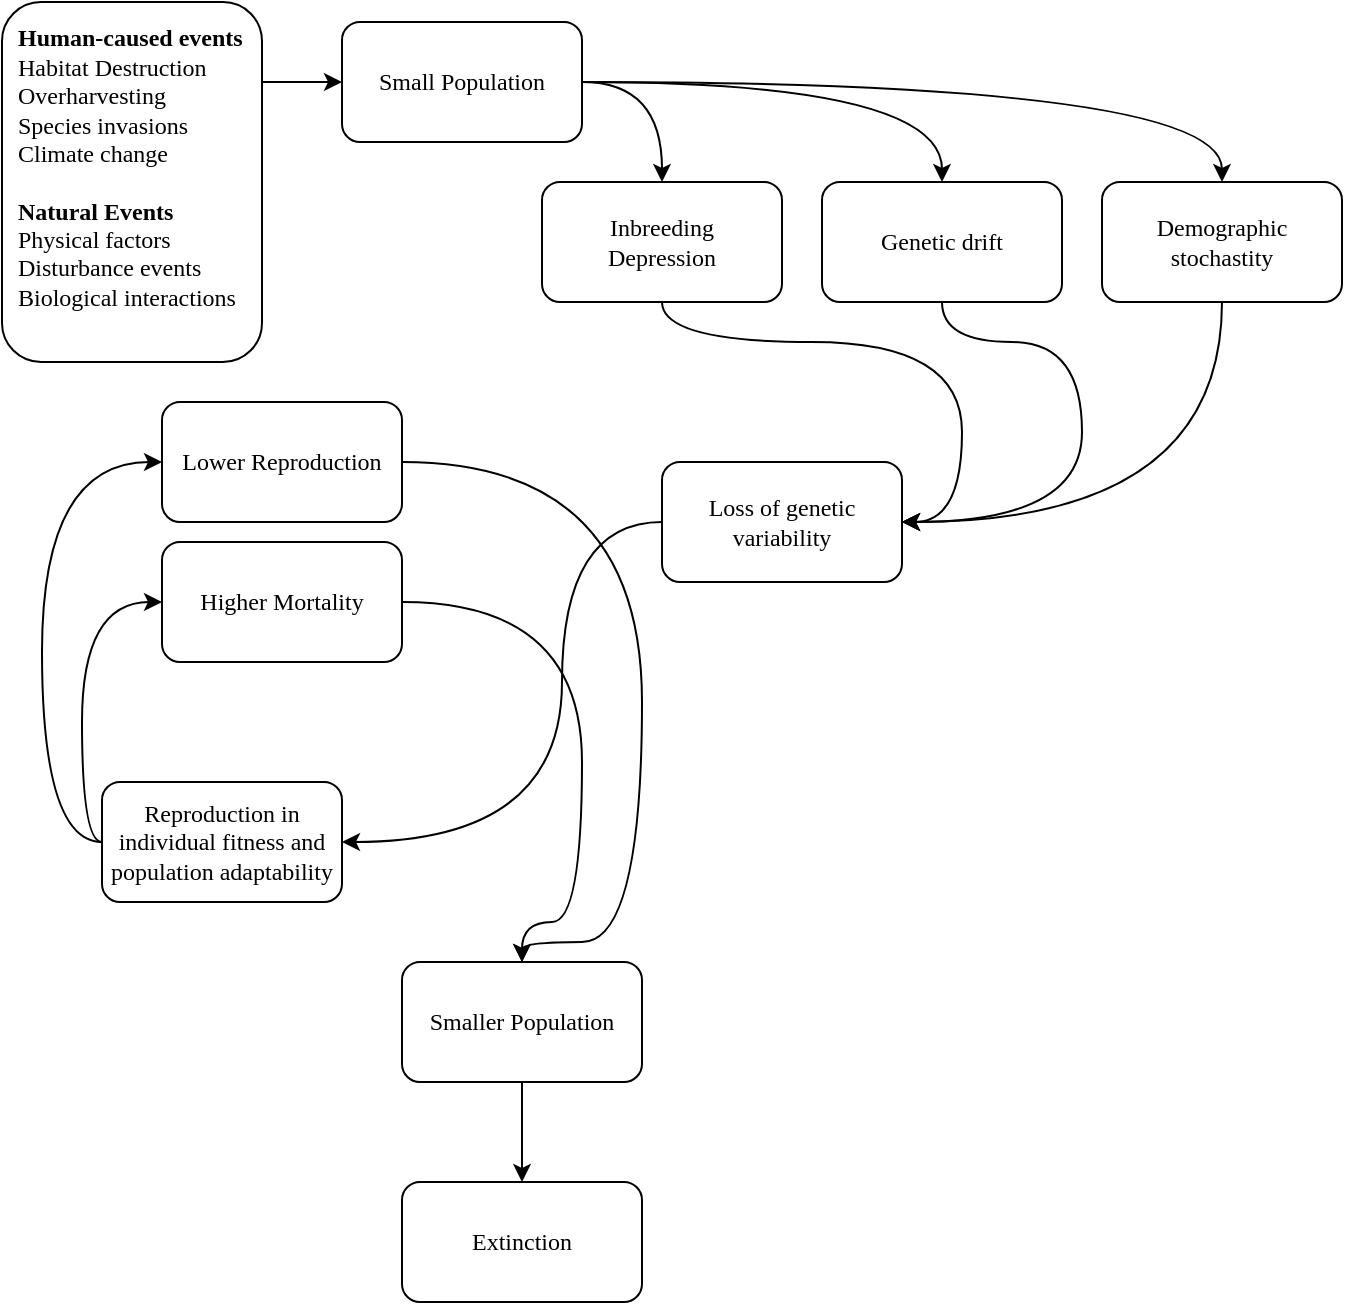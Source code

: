 <mxfile version="14.6.13" type="device" pages="2"><diagram id="xGJjkZa6ef_TJEDt31Hx" name="Page-1"><mxGraphModel dx="1406" dy="832" grid="1" gridSize="10" guides="1" tooltips="1" connect="1" arrows="1" fold="1" page="1" pageScale="1" pageWidth="850" pageHeight="1100" math="0" shadow="0"><root><mxCell id="0"/><mxCell id="1" parent="0"/><mxCell id="BFyefSF7dNl6Kl7uuOTH-6" style="edgeStyle=orthogonalEdgeStyle;curved=1;orthogonalLoop=1;jettySize=auto;html=1;entryX=0.5;entryY=0;entryDx=0;entryDy=0;strokeColor=#000000;" edge="1" parent="1" source="BFyefSF7dNl6Kl7uuOTH-1" target="BFyefSF7dNl6Kl7uuOTH-5"><mxGeometry relative="1" as="geometry"/></mxCell><mxCell id="BFyefSF7dNl6Kl7uuOTH-7" style="edgeStyle=orthogonalEdgeStyle;curved=1;orthogonalLoop=1;jettySize=auto;html=1;entryX=0.5;entryY=0;entryDx=0;entryDy=0;strokeColor=#000000;" edge="1" parent="1" source="BFyefSF7dNl6Kl7uuOTH-1" target="BFyefSF7dNl6Kl7uuOTH-2"><mxGeometry relative="1" as="geometry"><Array as="points"><mxPoint x="390" y="230"/></Array></mxGeometry></mxCell><mxCell id="BFyefSF7dNl6Kl7uuOTH-25" style="edgeStyle=orthogonalEdgeStyle;curved=1;orthogonalLoop=1;jettySize=auto;html=1;entryX=0.5;entryY=0;entryDx=0;entryDy=0;strokeColor=#000000;" edge="1" parent="1" source="BFyefSF7dNl6Kl7uuOTH-1" target="BFyefSF7dNl6Kl7uuOTH-24"><mxGeometry relative="1" as="geometry"/></mxCell><mxCell id="BFyefSF7dNl6Kl7uuOTH-1" value="&lt;font face=&quot;Computer Modern&quot;&gt;Small Population&lt;/font&gt;" style="rounded=1;whiteSpace=wrap;html=1;" vertex="1" parent="1"><mxGeometry x="230" y="200" width="120" height="60" as="geometry"/></mxCell><mxCell id="BFyefSF7dNl6Kl7uuOTH-15" style="edgeStyle=orthogonalEdgeStyle;curved=1;orthogonalLoop=1;jettySize=auto;html=1;strokeColor=#000000;exitX=0.5;exitY=1;exitDx=0;exitDy=0;" edge="1" parent="1" source="BFyefSF7dNl6Kl7uuOTH-2" target="BFyefSF7dNl6Kl7uuOTH-10"><mxGeometry relative="1" as="geometry"><Array as="points"><mxPoint x="390" y="360"/><mxPoint x="540" y="360"/><mxPoint x="540" y="450"/></Array></mxGeometry></mxCell><mxCell id="BFyefSF7dNl6Kl7uuOTH-2" value="&lt;font face=&quot;Computer Modern&quot;&gt;Inbreeding &lt;br&gt;Depression&lt;br&gt;&lt;/font&gt;" style="rounded=1;whiteSpace=wrap;html=1;" vertex="1" parent="1"><mxGeometry x="330" y="280" width="120" height="60" as="geometry"/></mxCell><mxCell id="BFyefSF7dNl6Kl7uuOTH-16" style="edgeStyle=orthogonalEdgeStyle;curved=1;orthogonalLoop=1;jettySize=auto;html=1;strokeColor=#000000;entryX=1;entryY=0.5;entryDx=0;entryDy=0;exitX=0.5;exitY=1;exitDx=0;exitDy=0;" edge="1" parent="1" source="BFyefSF7dNl6Kl7uuOTH-5" target="BFyefSF7dNl6Kl7uuOTH-10"><mxGeometry relative="1" as="geometry"><mxPoint x="390" y="420" as="targetPoint"/><Array as="points"><mxPoint x="530" y="360"/><mxPoint x="600" y="360"/><mxPoint x="600" y="450"/></Array></mxGeometry></mxCell><mxCell id="BFyefSF7dNl6Kl7uuOTH-5" value="&lt;font face=&quot;Computer Modern&quot;&gt;Genetic drift&lt;br&gt;&lt;/font&gt;" style="rounded=1;whiteSpace=wrap;html=1;" vertex="1" parent="1"><mxGeometry x="470" y="280" width="120" height="60" as="geometry"/></mxCell><mxCell id="BFyefSF7dNl6Kl7uuOTH-20" style="edgeStyle=orthogonalEdgeStyle;curved=1;orthogonalLoop=1;jettySize=auto;html=1;strokeColor=#000000;entryX=0.5;entryY=0;entryDx=0;entryDy=0;" edge="1" parent="1" source="BFyefSF7dNl6Kl7uuOTH-8" target="BFyefSF7dNl6Kl7uuOTH-12"><mxGeometry relative="1" as="geometry"><mxPoint x="330" y="668" as="targetPoint"/><Array as="points"><mxPoint x="380" y="420"/><mxPoint x="380" y="660"/><mxPoint x="320" y="660"/></Array></mxGeometry></mxCell><mxCell id="BFyefSF7dNl6Kl7uuOTH-8" value="&lt;font face=&quot;Computer Modern&quot;&gt;Lower Reproduction&lt;br&gt;&lt;/font&gt;" style="rounded=1;whiteSpace=wrap;html=1;" vertex="1" parent="1"><mxGeometry x="140" y="390" width="120" height="60" as="geometry"/></mxCell><mxCell id="BFyefSF7dNl6Kl7uuOTH-21" style="edgeStyle=orthogonalEdgeStyle;curved=1;orthogonalLoop=1;jettySize=auto;html=1;entryX=0.5;entryY=0;entryDx=0;entryDy=0;strokeColor=#000000;" edge="1" parent="1" source="BFyefSF7dNl6Kl7uuOTH-9" target="BFyefSF7dNl6Kl7uuOTH-12"><mxGeometry relative="1" as="geometry"><Array as="points"><mxPoint x="350" y="490"/><mxPoint x="350" y="650"/><mxPoint x="320" y="650"/></Array></mxGeometry></mxCell><mxCell id="BFyefSF7dNl6Kl7uuOTH-9" value="&lt;font face=&quot;Computer Modern&quot;&gt;Higher Mortality&lt;br&gt;&lt;/font&gt;" style="rounded=1;whiteSpace=wrap;html=1;" vertex="1" parent="1"><mxGeometry x="140" y="460" width="120" height="60" as="geometry"/></mxCell><mxCell id="BFyefSF7dNl6Kl7uuOTH-17" style="edgeStyle=orthogonalEdgeStyle;curved=1;orthogonalLoop=1;jettySize=auto;html=1;entryX=1;entryY=0.5;entryDx=0;entryDy=0;strokeColor=#000000;exitX=0;exitY=0.5;exitDx=0;exitDy=0;" edge="1" parent="1" source="BFyefSF7dNl6Kl7uuOTH-10" target="BFyefSF7dNl6Kl7uuOTH-11"><mxGeometry relative="1" as="geometry"><mxPoint x="430" y="490" as="sourcePoint"/><Array as="points"><mxPoint x="340" y="450"/><mxPoint x="340" y="610"/></Array></mxGeometry></mxCell><mxCell id="BFyefSF7dNl6Kl7uuOTH-10" value="&lt;font face=&quot;Computer Modern&quot;&gt;Loss of genetic variability&lt;/font&gt;" style="rounded=1;whiteSpace=wrap;html=1;" vertex="1" parent="1"><mxGeometry x="390" y="420" width="120" height="60" as="geometry"/></mxCell><mxCell id="BFyefSF7dNl6Kl7uuOTH-18" style="edgeStyle=orthogonalEdgeStyle;curved=1;orthogonalLoop=1;jettySize=auto;html=1;entryX=0;entryY=0.5;entryDx=0;entryDy=0;strokeColor=#000000;" edge="1" parent="1" source="BFyefSF7dNl6Kl7uuOTH-11" target="BFyefSF7dNl6Kl7uuOTH-8"><mxGeometry relative="1" as="geometry"><Array as="points"><mxPoint x="80" y="610"/><mxPoint x="80" y="420"/></Array></mxGeometry></mxCell><mxCell id="BFyefSF7dNl6Kl7uuOTH-19" style="edgeStyle=orthogonalEdgeStyle;curved=1;orthogonalLoop=1;jettySize=auto;html=1;entryX=0;entryY=0.5;entryDx=0;entryDy=0;strokeColor=#000000;" edge="1" parent="1" source="BFyefSF7dNl6Kl7uuOTH-11" target="BFyefSF7dNl6Kl7uuOTH-9"><mxGeometry relative="1" as="geometry"><Array as="points"><mxPoint x="100" y="610"/><mxPoint x="100" y="490"/></Array></mxGeometry></mxCell><mxCell id="BFyefSF7dNl6Kl7uuOTH-11" value="&lt;font face=&quot;Computer Modern&quot;&gt;Reproduction in individual fitness and population adaptability&lt;/font&gt;" style="rounded=1;whiteSpace=wrap;html=1;" vertex="1" parent="1"><mxGeometry x="110" y="580" width="120" height="60" as="geometry"/></mxCell><mxCell id="BFyefSF7dNl6Kl7uuOTH-23" style="edgeStyle=orthogonalEdgeStyle;curved=1;orthogonalLoop=1;jettySize=auto;html=1;entryX=0.5;entryY=0;entryDx=0;entryDy=0;strokeColor=#000000;" edge="1" parent="1" source="BFyefSF7dNl6Kl7uuOTH-12" target="BFyefSF7dNl6Kl7uuOTH-22"><mxGeometry relative="1" as="geometry"/></mxCell><mxCell id="BFyefSF7dNl6Kl7uuOTH-12" value="&lt;font face=&quot;Computer Modern&quot;&gt;Smaller Population&lt;/font&gt;" style="rounded=1;whiteSpace=wrap;html=1;" vertex="1" parent="1"><mxGeometry x="260" y="670" width="120" height="60" as="geometry"/></mxCell><mxCell id="BFyefSF7dNl6Kl7uuOTH-22" value="&lt;font face=&quot;Computer Modern&quot;&gt;Extinction&lt;/font&gt;" style="rounded=1;whiteSpace=wrap;html=1;" vertex="1" parent="1"><mxGeometry x="260" y="780" width="120" height="60" as="geometry"/></mxCell><mxCell id="BFyefSF7dNl6Kl7uuOTH-26" style="edgeStyle=orthogonalEdgeStyle;curved=1;orthogonalLoop=1;jettySize=auto;html=1;entryX=1;entryY=0.5;entryDx=0;entryDy=0;strokeColor=#000000;exitX=0.5;exitY=1;exitDx=0;exitDy=0;" edge="1" parent="1" source="BFyefSF7dNl6Kl7uuOTH-24" target="BFyefSF7dNl6Kl7uuOTH-10"><mxGeometry relative="1" as="geometry"><Array as="points"><mxPoint x="670" y="450"/></Array></mxGeometry></mxCell><mxCell id="BFyefSF7dNl6Kl7uuOTH-24" value="&lt;font face=&quot;Computer Modern&quot;&gt;Demographic stochastity&lt;br&gt;&lt;/font&gt;" style="rounded=1;whiteSpace=wrap;html=1;" vertex="1" parent="1"><mxGeometry x="610" y="280" width="120" height="60" as="geometry"/></mxCell><mxCell id="BFyefSF7dNl6Kl7uuOTH-29" style="edgeStyle=orthogonalEdgeStyle;curved=1;orthogonalLoop=1;jettySize=auto;html=1;entryX=0;entryY=0.5;entryDx=0;entryDy=0;strokeColor=#000000;" edge="1" parent="1" source="BFyefSF7dNl6Kl7uuOTH-28" target="BFyefSF7dNl6Kl7uuOTH-1"><mxGeometry relative="1" as="geometry"><Array as="points"><mxPoint x="200" y="230"/><mxPoint x="200" y="230"/></Array></mxGeometry></mxCell><mxCell id="BFyefSF7dNl6Kl7uuOTH-28" value="&lt;font face=&quot;Computer Modern&quot;&gt;&lt;b&gt;Human-caused events&lt;br&gt;&lt;/b&gt;Habitat Destruction&lt;br&gt;Overharvesting&lt;br&gt;Species invasions&lt;br&gt;Climate change&lt;br&gt;&lt;br&gt;&lt;b&gt;Natural Events&lt;br&gt;&lt;/b&gt;Physical factors&lt;br&gt;Disturbance events&lt;br&gt;Biological interactions&lt;/font&gt;&lt;span style=&quot;color: rgba(0 , 0 , 0 , 0) ; font-family: monospace ; font-size: 0px&quot;&gt;raphModel%3E%3Croot%3E%3CmxCell%20id%3D%220%22%2F%3E%3CmxCell%20id%3D%221%22%20parent%3D%220%22%2F%3E%3CmxCell%20id%3D%222%22%20value%3D%22%26lt%3Bfont%20face%3D%26quot%3BComputer%20Modern%26quot%3B%26gt%3BRandom%20genetic%20drift%26lt%3Bbr%26gt%3B%26lt%3B%2Ffont%26gt%3B%22%20style%3D%22rounded%3D1%3BwhiteSpace%3Dwrap%3Bhtml%3D1%3B%22%20vertex%3D%221%22%20parent%3D%221%22%3E%3CmxGeometry%20x%3D%22500%22%20y%3D%22280%22%20width%3D%22120%22%20height%3D%2260%22%20as%3D%22geometry%22%2F%3E%3C%2FmxCell%3E%3C%2Froot%3E%3C%2FmxGraphModel%3ENatural&lt;br&gt;&lt;/span&gt;&lt;span style=&quot;color: rgba(0 , 0 , 0 , 0) ; font-family: monospace ; font-size: 0px&quot;&gt;%3CmxGraphModel%3E%3Croot%3E%3CmxCell%20id%3D%220%22%2F%3E%3CmxCell%20id%3D%221%22%20parent%3D%220%22%2F%3E%3CmxCell%20id%3D%222%22%20value%3D%22%26lt%3Bfont%20face%3D%26quot%3BComputer%20Modern%26quot%3B%26gt%3BRandom%20genetic%20drift%26lt%3Bbr%26gt%3B%26lt%3B%2Ffont%26gt%3B%22%20style%3D%22rounded%3D1%3BwhiteSpace%3Dwrap%3Bhtml%3D1%3B%22%20vertex%3D%221%22%20parent%3D%221%22%3E%3CmxGeometry%20x%3D%22500%22%20y%3D%22280%22%20width%3D%22120%22%20height%3D%2260%22%20as%3D%22geometry%22%2F%3E%3C%2FmxCell%3E%3C%2Froot%3E%3C%2FmxGraphModel%3E&lt;b&gt;a&lt;/b&gt;&lt;/span&gt;&lt;font face=&quot;Computer Modern&quot;&gt;&lt;br&gt;&lt;/font&gt;" style="rounded=1;whiteSpace=wrap;html=1;align=left;verticalAlign=middle;spacingLeft=6;" vertex="1" parent="1"><mxGeometry x="60" y="190" width="130" height="180" as="geometry"/></mxCell></root></mxGraphModel></diagram><diagram id="BGhCtCMHxIkWPfdunNXm" name="Page-2"><mxGraphModel dx="670" dy="396" grid="1" gridSize="10" guides="1" tooltips="1" connect="1" arrows="1" fold="1" page="1" pageScale="1" pageWidth="850" pageHeight="1100" math="0" shadow="0"><root><mxCell id="lxwRboXNwJzoyLzRw7_O-0"/><mxCell id="lxwRboXNwJzoyLzRw7_O-1" parent="lxwRboXNwJzoyLzRw7_O-0"/><mxCell id="lxwRboXNwJzoyLzRw7_O-2" value="" style="endArrow=classic;html=1;strokeColor=#000000;" edge="1" parent="lxwRboXNwJzoyLzRw7_O-1"><mxGeometry width="50" height="50" relative="1" as="geometry"><mxPoint x="200" y="480" as="sourcePoint"/><mxPoint x="520" y="480" as="targetPoint"/></mxGeometry></mxCell><mxCell id="lxwRboXNwJzoyLzRw7_O-3" value="" style="endArrow=classic;html=1;strokeColor=#000000;" edge="1" parent="lxwRboXNwJzoyLzRw7_O-1"><mxGeometry width="50" height="50" relative="1" as="geometry"><mxPoint x="200" y="480" as="sourcePoint"/><mxPoint x="200" y="160" as="targetPoint"/></mxGeometry></mxCell><mxCell id="lxwRboXNwJzoyLzRw7_O-7" value="" style="endArrow=none;dashed=1;html=1;dashPattern=1 3;strokeWidth=2;" edge="1" parent="lxwRboXNwJzoyLzRw7_O-1"><mxGeometry width="50" height="50" relative="1" as="geometry"><mxPoint x="230" y="470" as="sourcePoint"/><mxPoint x="520" y="440" as="targetPoint"/></mxGeometry></mxCell><mxCell id="lxwRboXNwJzoyLzRw7_O-34" value="Background" style="edgeLabel;html=1;align=center;verticalAlign=middle;resizable=0;points=[];fontSize=9;fontFamily=Computer Modern;" vertex="1" connectable="0" parent="lxwRboXNwJzoyLzRw7_O-7"><mxGeometry x="0.943" y="3" relative="1" as="geometry"><mxPoint x="18" y="-8" as="offset"/></mxGeometry></mxCell><mxCell id="lxwRboXNwJzoyLzRw7_O-9" value="1500-1600" style="text;html=1;strokeColor=none;fillColor=none;align=center;verticalAlign=middle;whiteSpace=wrap;rounded=0;fontFamily=Computer Modern;fontSize=9;" vertex="1" parent="lxwRboXNwJzoyLzRw7_O-1"><mxGeometry x="210" y="480" width="60" height="10" as="geometry"/></mxCell><mxCell id="lxwRboXNwJzoyLzRw7_O-10" value="1600-1700" style="text;html=1;strokeColor=none;fillColor=none;align=center;verticalAlign=middle;whiteSpace=wrap;rounded=0;fontFamily=Computer Modern;fontSize=9;" vertex="1" parent="lxwRboXNwJzoyLzRw7_O-1"><mxGeometry x="270" y="480" width="60" height="10" as="geometry"/></mxCell><mxCell id="lxwRboXNwJzoyLzRw7_O-11" value="1700-1800" style="text;html=1;strokeColor=none;fillColor=none;align=center;verticalAlign=middle;whiteSpace=wrap;rounded=0;fontFamily=Computer Modern;fontSize=9;" vertex="1" parent="lxwRboXNwJzoyLzRw7_O-1"><mxGeometry x="330" y="480" width="60" height="10" as="geometry"/></mxCell><mxCell id="lxwRboXNwJzoyLzRw7_O-12" value="1800-1900" style="text;html=1;strokeColor=none;fillColor=none;align=center;verticalAlign=middle;whiteSpace=wrap;rounded=0;fontFamily=Computer Modern;fontSize=9;" vertex="1" parent="lxwRboXNwJzoyLzRw7_O-1"><mxGeometry x="390" y="480" width="60" height="10" as="geometry"/></mxCell><mxCell id="lxwRboXNwJzoyLzRw7_O-13" value="1900-2014" style="text;html=1;strokeColor=none;fillColor=none;align=center;verticalAlign=middle;whiteSpace=wrap;rounded=0;fontFamily=Computer Modern;fontSize=9;" vertex="1" parent="lxwRboXNwJzoyLzRw7_O-1"><mxGeometry x="450" y="480" width="60" height="10" as="geometry"/></mxCell><mxCell id="lxwRboXNwJzoyLzRw7_O-14" value="Cumulative extinctions as % of IUCN-evaluated species" style="text;html=1;strokeColor=none;fillColor=none;align=center;verticalAlign=middle;whiteSpace=wrap;rounded=0;fontFamily=Computer Modern;fontSize=9;rotation=-90;" vertex="1" parent="lxwRboXNwJzoyLzRw7_O-1"><mxGeometry x="40" y="300" width="210" height="20" as="geometry"/></mxCell><mxCell id="lxwRboXNwJzoyLzRw7_O-15" value="0.20" style="text;html=1;strokeColor=none;fillColor=none;align=center;verticalAlign=middle;whiteSpace=wrap;rounded=0;fontFamily=Computer Modern;fontSize=9;" vertex="1" parent="lxwRboXNwJzoyLzRw7_O-1"><mxGeometry x="160" y="430" width="40" height="20" as="geometry"/></mxCell><mxCell id="lxwRboXNwJzoyLzRw7_O-16" value="0.40" style="text;html=1;strokeColor=none;fillColor=none;align=center;verticalAlign=middle;whiteSpace=wrap;rounded=0;fontFamily=Computer Modern;fontSize=9;" vertex="1" parent="lxwRboXNwJzoyLzRw7_O-1"><mxGeometry x="160" y="390" width="40" height="20" as="geometry"/></mxCell><mxCell id="lxwRboXNwJzoyLzRw7_O-17" value="0.60" style="text;html=1;strokeColor=none;fillColor=none;align=center;verticalAlign=middle;whiteSpace=wrap;rounded=0;fontFamily=Computer Modern;fontSize=9;" vertex="1" parent="lxwRboXNwJzoyLzRw7_O-1"><mxGeometry x="160" y="350" width="40" height="20" as="geometry"/></mxCell><mxCell id="lxwRboXNwJzoyLzRw7_O-18" value="0.80" style="text;html=1;strokeColor=none;fillColor=none;align=center;verticalAlign=middle;whiteSpace=wrap;rounded=0;fontFamily=Computer Modern;fontSize=9;" vertex="1" parent="lxwRboXNwJzoyLzRw7_O-1"><mxGeometry x="160" y="310" width="40" height="20" as="geometry"/></mxCell><mxCell id="lxwRboXNwJzoyLzRw7_O-19" value="1.00" style="text;html=1;strokeColor=none;fillColor=none;align=center;verticalAlign=middle;whiteSpace=wrap;rounded=0;fontFamily=Computer Modern;fontSize=9;" vertex="1" parent="lxwRboXNwJzoyLzRw7_O-1"><mxGeometry x="160" y="270" width="40" height="20" as="geometry"/></mxCell><mxCell id="lxwRboXNwJzoyLzRw7_O-20" value="1.20" style="text;html=1;strokeColor=none;fillColor=none;align=center;verticalAlign=middle;whiteSpace=wrap;rounded=0;fontFamily=Computer Modern;fontSize=9;" vertex="1" parent="lxwRboXNwJzoyLzRw7_O-1"><mxGeometry x="160" y="230" width="40" height="20" as="geometry"/></mxCell><mxCell id="lxwRboXNwJzoyLzRw7_O-21" value="1.40" style="text;html=1;strokeColor=none;fillColor=none;align=center;verticalAlign=middle;whiteSpace=wrap;rounded=0;fontFamily=Computer Modern;fontSize=9;" vertex="1" parent="lxwRboXNwJzoyLzRw7_O-1"><mxGeometry x="160" y="190" width="40" height="20" as="geometry"/></mxCell><mxCell id="lxwRboXNwJzoyLzRw7_O-22" value="1.60" style="text;html=1;strokeColor=none;fillColor=none;align=center;verticalAlign=middle;whiteSpace=wrap;rounded=0;fontFamily=Computer Modern;fontSize=9;" vertex="1" parent="lxwRboXNwJzoyLzRw7_O-1"><mxGeometry x="160" y="150" width="40" height="20" as="geometry"/></mxCell><mxCell id="lxwRboXNwJzoyLzRw7_O-24" value="" style="endArrow=none;html=1;fontFamily=Computer Modern;fontSize=9;elbow=vertical;curved=1;" edge="1" parent="lxwRboXNwJzoyLzRw7_O-1"><mxGeometry width="50" height="50" relative="1" as="geometry"><mxPoint x="230" y="400" as="sourcePoint"/><mxPoint x="520" y="200" as="targetPoint"/><Array as="points"><mxPoint x="440" y="410"/></Array></mxGeometry></mxCell><mxCell id="lxwRboXNwJzoyLzRw7_O-27" value="Mammals" style="edgeLabel;html=1;align=center;verticalAlign=middle;resizable=0;points=[];fontSize=9;fontFamily=Computer Modern;" vertex="1" connectable="0" parent="lxwRboXNwJzoyLzRw7_O-24"><mxGeometry x="0.953" y="1" relative="1" as="geometry"><mxPoint x="5" y="-19" as="offset"/></mxGeometry></mxCell><mxCell id="lxwRboXNwJzoyLzRw7_O-28" value="" style="endArrow=none;html=1;fontFamily=Computer Modern;fontSize=9;elbow=vertical;curved=1;" edge="1" parent="lxwRboXNwJzoyLzRw7_O-1"><mxGeometry width="50" height="50" relative="1" as="geometry"><mxPoint x="230" y="460" as="sourcePoint"/><mxPoint x="520" y="210" as="targetPoint"/><Array as="points"><mxPoint x="450" y="360"/></Array></mxGeometry></mxCell><mxCell id="lxwRboXNwJzoyLzRw7_O-29" value="Birds" style="edgeLabel;html=1;align=right;verticalAlign=middle;resizable=0;points=[];fontSize=9;fontFamily=Computer Modern;" vertex="1" connectable="0" parent="lxwRboXNwJzoyLzRw7_O-28"><mxGeometry x="0.953" y="1" relative="1" as="geometry"><mxPoint x="25" y="-8" as="offset"/></mxGeometry></mxCell><mxCell id="lxwRboXNwJzoyLzRw7_O-30" value="" style="endArrow=none;html=1;fontFamily=Computer Modern;fontSize=9;elbow=vertical;curved=1;" edge="1" parent="lxwRboXNwJzoyLzRw7_O-1"><mxGeometry width="50" height="50" relative="1" as="geometry"><mxPoint x="230" y="450" as="sourcePoint"/><mxPoint x="520" y="320" as="targetPoint"/><Array as="points"><mxPoint x="470" y="430"/></Array></mxGeometry></mxCell><mxCell id="lxwRboXNwJzoyLzRw7_O-31" value="Vertebrates" style="edgeLabel;html=1;align=center;verticalAlign=middle;resizable=0;points=[];fontSize=9;fontFamily=Computer Modern;" vertex="1" connectable="0" parent="lxwRboXNwJzoyLzRw7_O-30"><mxGeometry x="0.953" y="1" relative="1" as="geometry"><mxPoint x="15" y="-19" as="offset"/></mxGeometry></mxCell><mxCell id="lxwRboXNwJzoyLzRw7_O-32" value="" style="endArrow=none;html=1;fontFamily=Computer Modern;fontSize=9;elbow=vertical;curved=1;" edge="1" parent="lxwRboXNwJzoyLzRw7_O-1"><mxGeometry width="50" height="50" relative="1" as="geometry"><mxPoint x="230" y="470" as="sourcePoint"/><mxPoint x="520" y="390" as="targetPoint"/><Array as="points"><mxPoint x="480" y="440"/></Array></mxGeometry></mxCell><mxCell id="lxwRboXNwJzoyLzRw7_O-33" value="Other &lt;br&gt;Vertebrates" style="edgeLabel;html=1;align=center;verticalAlign=middle;resizable=0;points=[];fontSize=9;fontFamily=Computer Modern;" vertex="1" connectable="0" parent="lxwRboXNwJzoyLzRw7_O-32"><mxGeometry x="0.953" y="1" relative="1" as="geometry"><mxPoint x="15" y="-19" as="offset"/></mxGeometry></mxCell></root></mxGraphModel></diagram></mxfile>